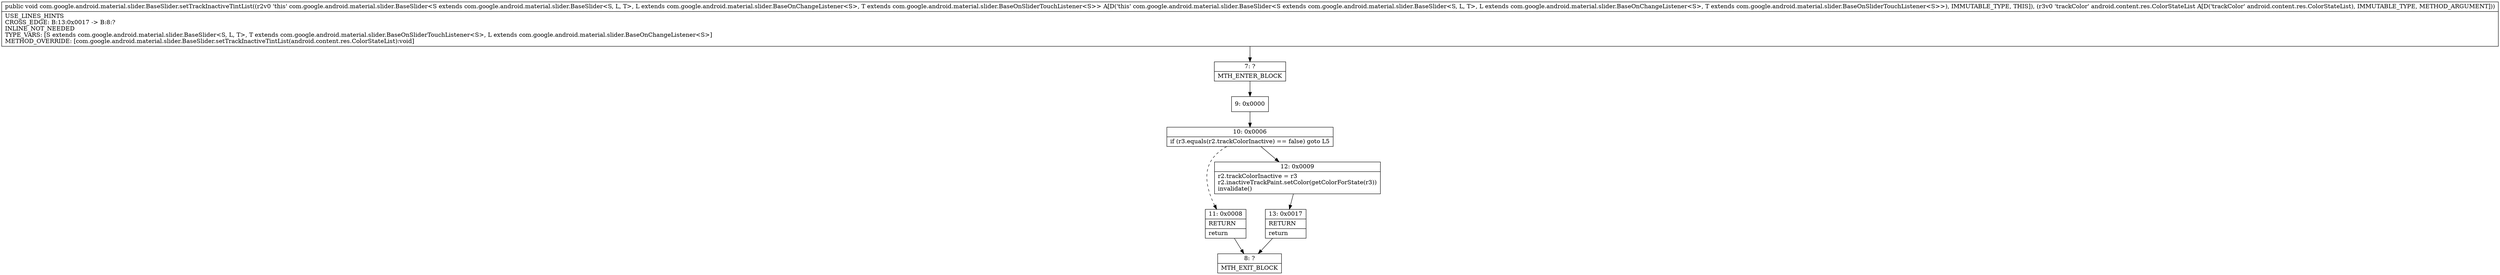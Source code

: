 digraph "CFG forcom.google.android.material.slider.BaseSlider.setTrackInactiveTintList(Landroid\/content\/res\/ColorStateList;)V" {
Node_7 [shape=record,label="{7\:\ ?|MTH_ENTER_BLOCK\l}"];
Node_9 [shape=record,label="{9\:\ 0x0000}"];
Node_10 [shape=record,label="{10\:\ 0x0006|if (r3.equals(r2.trackColorInactive) == false) goto L5\l}"];
Node_11 [shape=record,label="{11\:\ 0x0008|RETURN\l|return\l}"];
Node_8 [shape=record,label="{8\:\ ?|MTH_EXIT_BLOCK\l}"];
Node_12 [shape=record,label="{12\:\ 0x0009|r2.trackColorInactive = r3\lr2.inactiveTrackPaint.setColor(getColorForState(r3))\linvalidate()\l}"];
Node_13 [shape=record,label="{13\:\ 0x0017|RETURN\l|return\l}"];
MethodNode[shape=record,label="{public void com.google.android.material.slider.BaseSlider.setTrackInactiveTintList((r2v0 'this' com.google.android.material.slider.BaseSlider\<S extends com.google.android.material.slider.BaseSlider\<S, L, T\>, L extends com.google.android.material.slider.BaseOnChangeListener\<S\>, T extends com.google.android.material.slider.BaseOnSliderTouchListener\<S\>\> A[D('this' com.google.android.material.slider.BaseSlider\<S extends com.google.android.material.slider.BaseSlider\<S, L, T\>, L extends com.google.android.material.slider.BaseOnChangeListener\<S\>, T extends com.google.android.material.slider.BaseOnSliderTouchListener\<S\>\>), IMMUTABLE_TYPE, THIS]), (r3v0 'trackColor' android.content.res.ColorStateList A[D('trackColor' android.content.res.ColorStateList), IMMUTABLE_TYPE, METHOD_ARGUMENT]))  | USE_LINES_HINTS\lCROSS_EDGE: B:13:0x0017 \-\> B:8:?\lINLINE_NOT_NEEDED\lTYPE_VARS: [S extends com.google.android.material.slider.BaseSlider\<S, L, T\>, T extends com.google.android.material.slider.BaseOnSliderTouchListener\<S\>, L extends com.google.android.material.slider.BaseOnChangeListener\<S\>]\lMETHOD_OVERRIDE: [com.google.android.material.slider.BaseSlider.setTrackInactiveTintList(android.content.res.ColorStateList):void]\l}"];
MethodNode -> Node_7;Node_7 -> Node_9;
Node_9 -> Node_10;
Node_10 -> Node_11[style=dashed];
Node_10 -> Node_12;
Node_11 -> Node_8;
Node_12 -> Node_13;
Node_13 -> Node_8;
}

